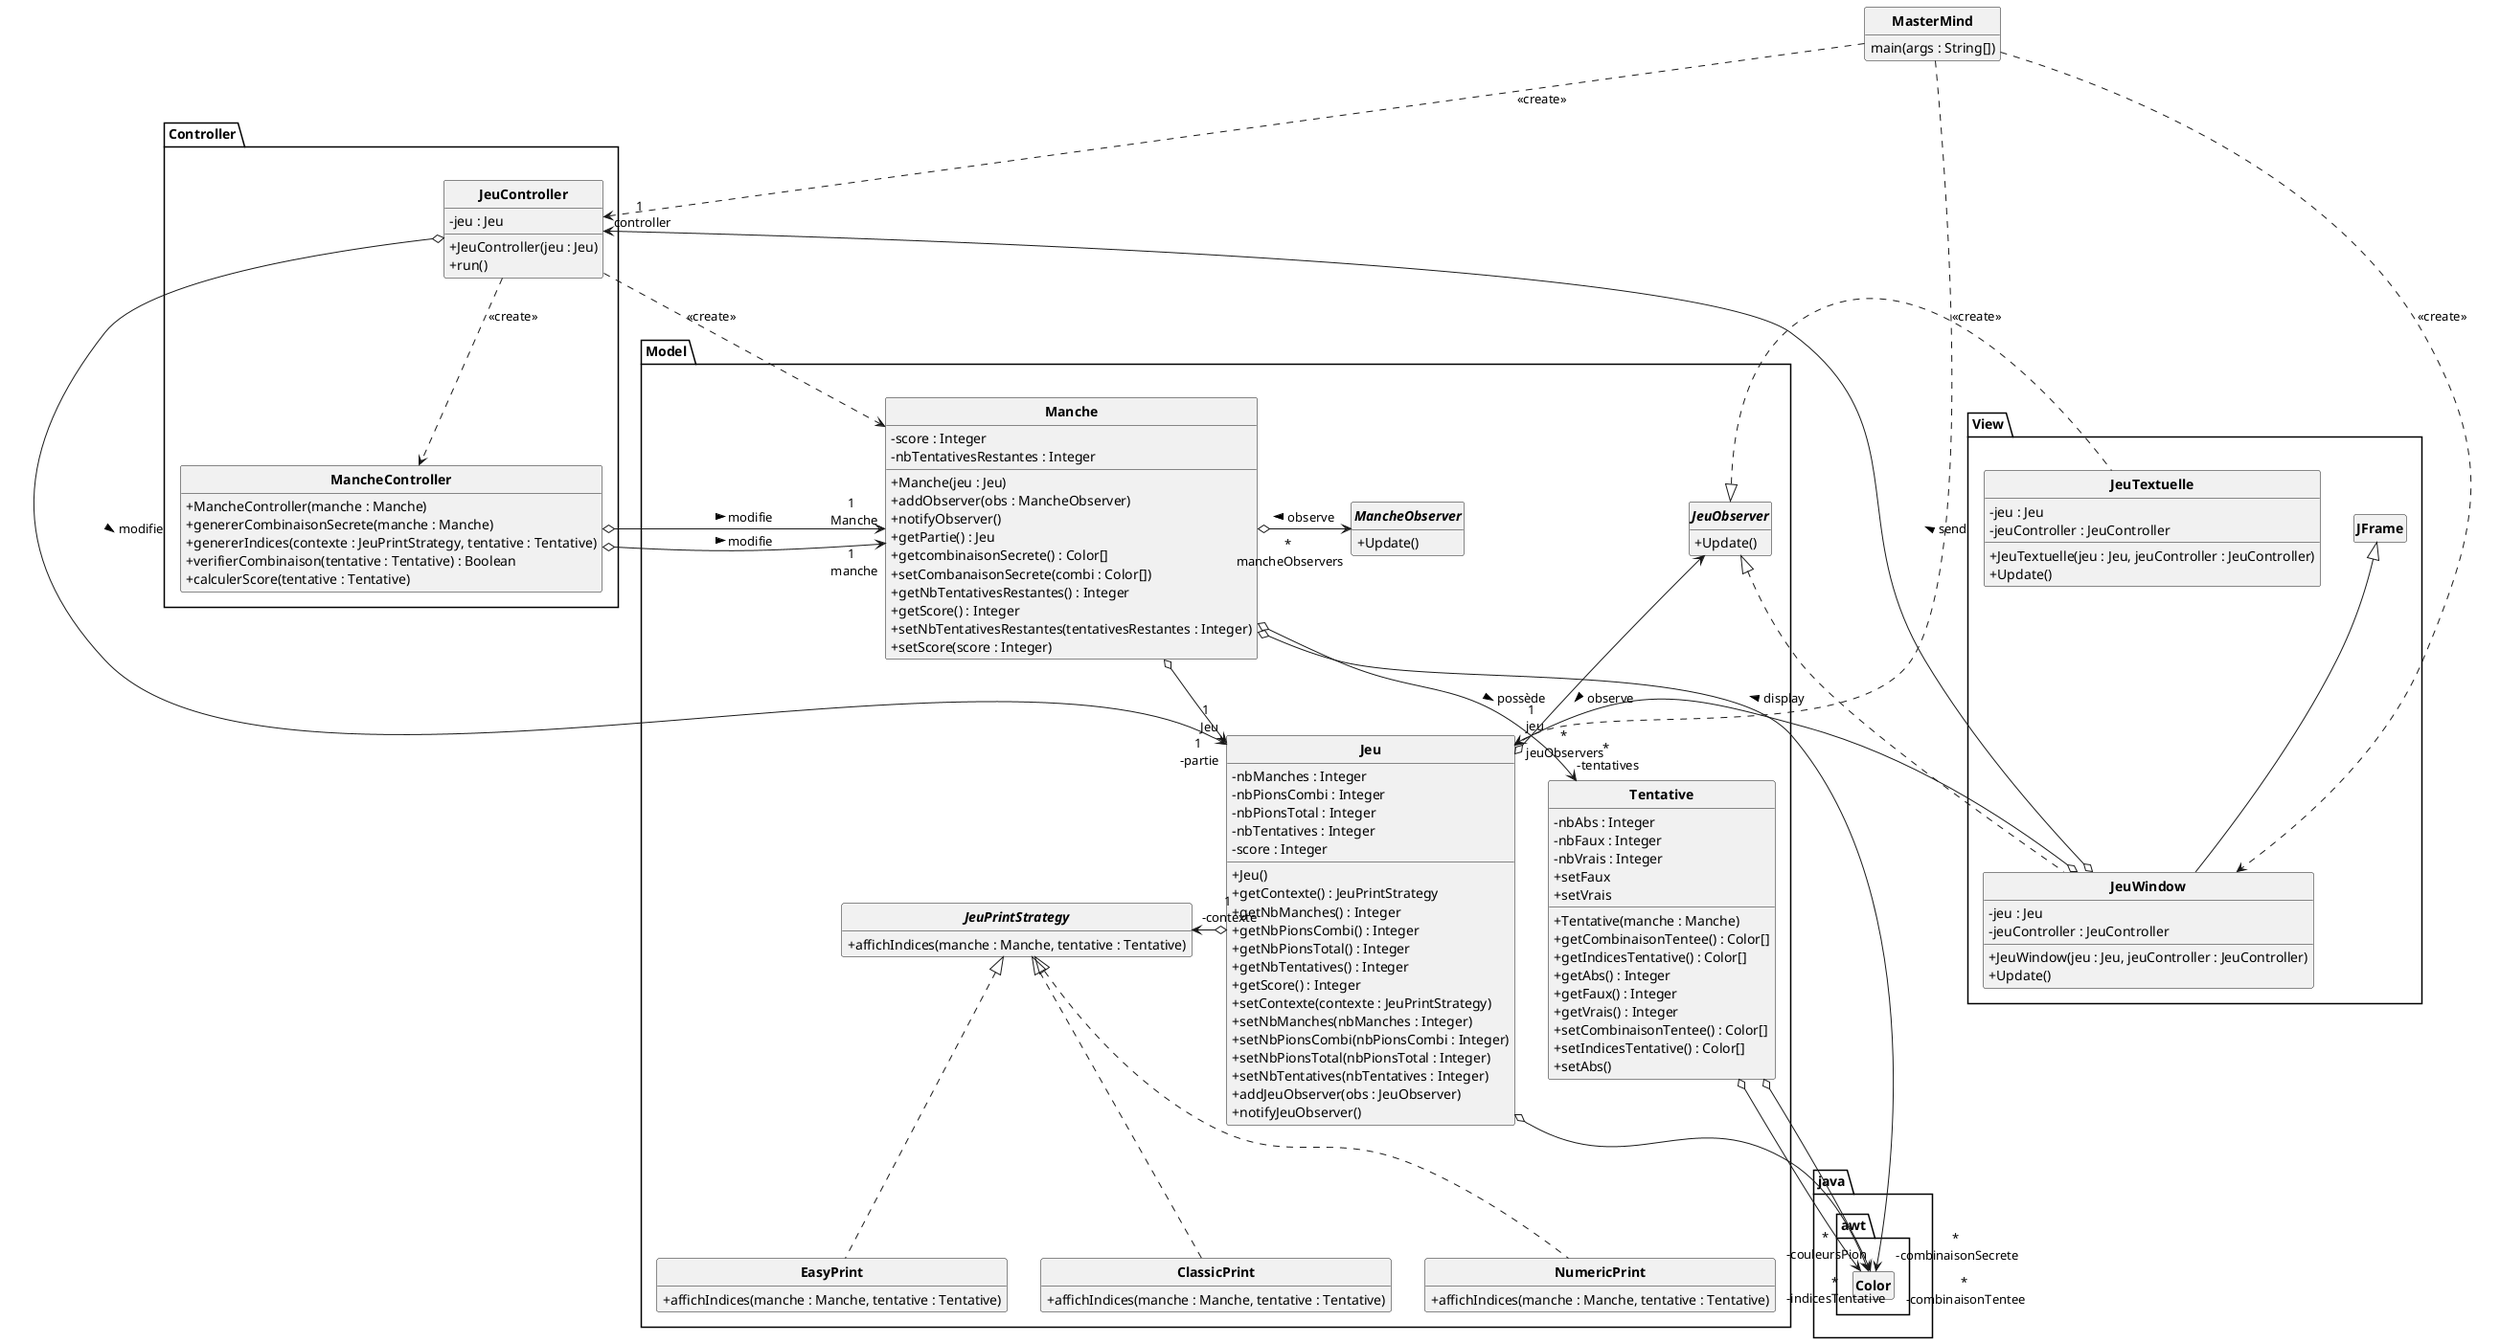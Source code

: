 @startuml
'https://plantuml.com/class-diagram

skinparam classAttributeIconSize 0
skinparam classFontStyle Bold
skinparam style strictuml
hide empty members

package Controller{

    class JeuController{
        - jeu : Jeu
        + JeuController(jeu : Jeu)
        + run()
    }

    class MancheController
    {
        + MancheController(manche : Manche)
        + genererCombinaisonSecrete(manche : Manche)
        + genererIndices(contexte : JeuPrintStrategy, tentative : Tentative)
        + verifierCombinaison(tentative : Tentative) : Boolean
        + calculerScore(tentative : Tentative)
    }
}

package java.awt{
    class Color
}

package Model{

    class Jeu{
        - nbManches : Integer
        - nbPionsCombi : Integer
        - nbPionsTotal : Integer
        - nbTentatives : Integer
        - score : Integer
        + Jeu()
        + getContexte() : JeuPrintStrategy
        + getNbManches() : Integer
        + getNbPionsCombi() : Integer
        + getNbPionsTotal() : Integer
        + getNbTentatives() : Integer
        + getScore() : Integer
        + setContexte(contexte : JeuPrintStrategy)
        + setNbManches(nbManches : Integer)
        + setNbPionsCombi(nbPionsCombi : Integer)
        + setNbPionsTotal(nbPionsTotal : Integer)
        + setNbTentatives(nbTentatives : Integer)
        + addJeuObserver(obs : JeuObserver)
        + notifyJeuObserver()
    }
    Manche o--> "1\n -partie" Jeu
    '''Jeu o-u-> "*\n -manches" Manche

    class Manche {
        - score : Integer
        - nbTentativesRestantes : Integer
        + Manche(jeu : Jeu)
        + addObserver(obs : MancheObserver)
        + notifyObserver()
        + getPartie() : Jeu
        + getcombinaisonSecrete() : Color[]
        + setCombanaisonSecrete(combi : Color[])
        + getNbTentativesRestantes() : Integer
        + getScore() : Integer
        + setNbTentativesRestantes(tentativesRestantes : Integer)
        + setScore(score : Integer)
    }
    Jeu o-d->"*\n -couleursPion" Color
    Manche o-d->"*\n -combinaisonSecrete" Color

    class Tentative{
        -nbAbs : Integer
        -nbFaux : Integer
        -nbVrais : Integer
        +Tentative(manche : Manche)
        +getCombinaisonTentee() : Color[]
        +getIndicesTentative() : Color[]
        +getAbs() : Integer
        +getFaux() : Integer
        +getVrais() : Integer
        +setCombinaisonTentee() : Color[]
        +setIndicesTentative() : Color[]
        +setAbs()
        +setFaux
        +setVrais
    }
    Tentative o-d->"*\n -combinaisonTentee" Color
    Tentative o-d->"*\n -indicesTentative" Color

    Manche o-d-> "*\n -tentatives" Tentative : > possède

    interface JeuObserver{
        + Update()
    }
    interface MancheObserver{
       + Update()
    }

    interface JeuPrintStrategy{
        + affichIndices(manche : Manche, tentative : Tentative)
    }

    class EasyPrint implements JeuPrintStrategy{
        + affichIndices(manche : Manche, tentative : Tentative)
    }
    class ClassicPrint implements JeuPrintStrategy{
        + affichIndices(manche : Manche, tentative : Tentative)
    }
    class NumericPrint implements JeuPrintStrategy{
        + affichIndices(manche : Manche, tentative : Tentative)
    }

    Jeu "1\n -contexte" o-> JeuPrintStrategy

}
package View{
    class JeuWindow extends JFrame implements Model.JeuObserver{
        - jeu : Jeu
        - jeuController : JeuController
        + JeuWindow(jeu : Jeu, jeuController : JeuController)
        + Update()
    }

    class JeuTextuelle implements Model.JeuObserver
    {
        -jeu : Jeu
        -jeuController : JeuController
        +JeuTextuelle(jeu : Jeu, jeuController : JeuController)
        +Update()
    }
}
class MasterMind
{
    main(args : String[])
}
View.JeuWindow o-> "1 \n controller"Controller.JeuController : > send
View.JeuWindow o->"1 \n jeu" Model.Jeu : > display
MasterMind ..> View.JeuWindow : <<create>>
MasterMind ..> Controller.JeuController : <<create>>
MasterMind ..> Model.Jeu : <<create>>
Model.Jeu "*\n jeuObservers" o-u-> Model.JeuObserver : < observe
Model.Manche "*\n mancheObservers" o-> Model.MancheObserver : < observe
Controller.JeuController  ..> Model.Manche : <<create>>
Controller.JeuController  ..> Controller.MancheController : <<create>>
Controller.MancheController o-u->"1 \n Manche" Model.Manche : > modifie
Controller.JeuController o->"1 \n Jeu" Model.Jeu : > modifie
Controller.MancheController o->"1 \n manche" Model.Manche : > modifie
@enduml